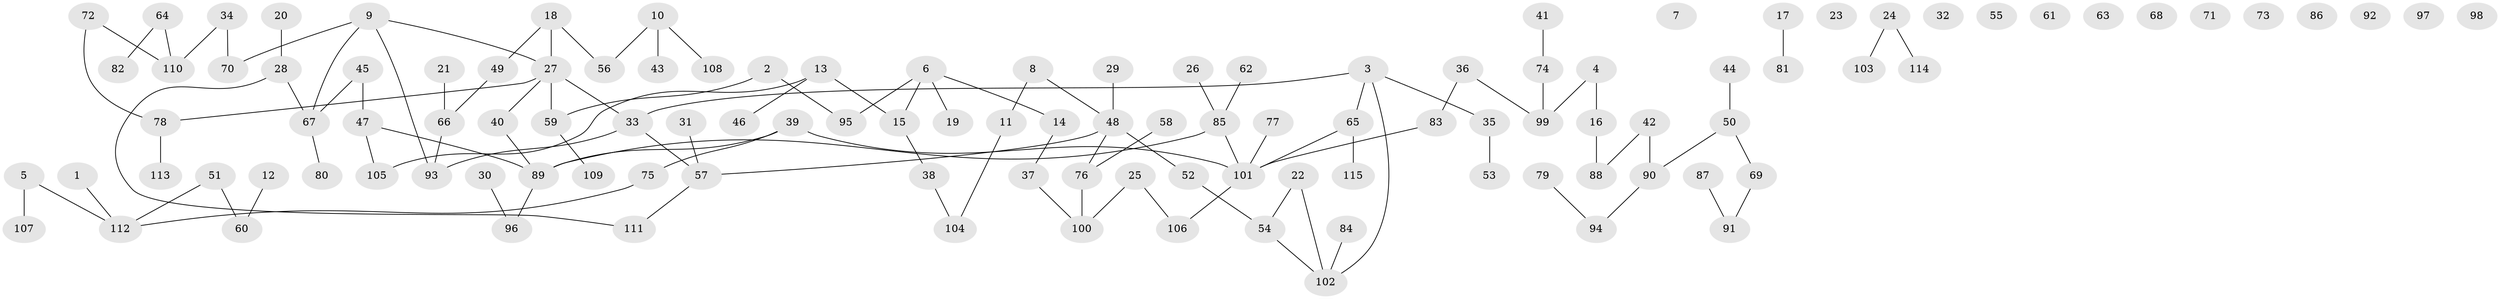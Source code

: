 // Generated by graph-tools (version 1.1) at 2025/25/03/09/25 03:25:15]
// undirected, 115 vertices, 112 edges
graph export_dot {
graph [start="1"]
  node [color=gray90,style=filled];
  1;
  2;
  3;
  4;
  5;
  6;
  7;
  8;
  9;
  10;
  11;
  12;
  13;
  14;
  15;
  16;
  17;
  18;
  19;
  20;
  21;
  22;
  23;
  24;
  25;
  26;
  27;
  28;
  29;
  30;
  31;
  32;
  33;
  34;
  35;
  36;
  37;
  38;
  39;
  40;
  41;
  42;
  43;
  44;
  45;
  46;
  47;
  48;
  49;
  50;
  51;
  52;
  53;
  54;
  55;
  56;
  57;
  58;
  59;
  60;
  61;
  62;
  63;
  64;
  65;
  66;
  67;
  68;
  69;
  70;
  71;
  72;
  73;
  74;
  75;
  76;
  77;
  78;
  79;
  80;
  81;
  82;
  83;
  84;
  85;
  86;
  87;
  88;
  89;
  90;
  91;
  92;
  93;
  94;
  95;
  96;
  97;
  98;
  99;
  100;
  101;
  102;
  103;
  104;
  105;
  106;
  107;
  108;
  109;
  110;
  111;
  112;
  113;
  114;
  115;
  1 -- 112;
  2 -- 59;
  2 -- 95;
  3 -- 33;
  3 -- 35;
  3 -- 65;
  3 -- 102;
  4 -- 16;
  4 -- 99;
  5 -- 107;
  5 -- 112;
  6 -- 14;
  6 -- 15;
  6 -- 19;
  6 -- 95;
  8 -- 11;
  8 -- 48;
  9 -- 27;
  9 -- 67;
  9 -- 70;
  9 -- 93;
  10 -- 43;
  10 -- 56;
  10 -- 108;
  11 -- 104;
  12 -- 60;
  13 -- 15;
  13 -- 46;
  13 -- 105;
  14 -- 37;
  15 -- 38;
  16 -- 88;
  17 -- 81;
  18 -- 27;
  18 -- 49;
  18 -- 56;
  20 -- 28;
  21 -- 66;
  22 -- 54;
  22 -- 102;
  24 -- 103;
  24 -- 114;
  25 -- 100;
  25 -- 106;
  26 -- 85;
  27 -- 33;
  27 -- 40;
  27 -- 59;
  27 -- 78;
  28 -- 67;
  28 -- 111;
  29 -- 48;
  30 -- 96;
  31 -- 57;
  33 -- 57;
  33 -- 93;
  34 -- 70;
  34 -- 110;
  35 -- 53;
  36 -- 83;
  36 -- 99;
  37 -- 100;
  38 -- 104;
  39 -- 75;
  39 -- 89;
  39 -- 101;
  40 -- 89;
  41 -- 74;
  42 -- 88;
  42 -- 90;
  44 -- 50;
  45 -- 47;
  45 -- 67;
  47 -- 89;
  47 -- 105;
  48 -- 52;
  48 -- 57;
  48 -- 76;
  49 -- 66;
  50 -- 69;
  50 -- 90;
  51 -- 60;
  51 -- 112;
  52 -- 54;
  54 -- 102;
  57 -- 111;
  58 -- 76;
  59 -- 109;
  62 -- 85;
  64 -- 82;
  64 -- 110;
  65 -- 101;
  65 -- 115;
  66 -- 93;
  67 -- 80;
  69 -- 91;
  72 -- 78;
  72 -- 110;
  74 -- 99;
  75 -- 112;
  76 -- 100;
  77 -- 101;
  78 -- 113;
  79 -- 94;
  83 -- 101;
  84 -- 102;
  85 -- 89;
  85 -- 101;
  87 -- 91;
  89 -- 96;
  90 -- 94;
  101 -- 106;
}
